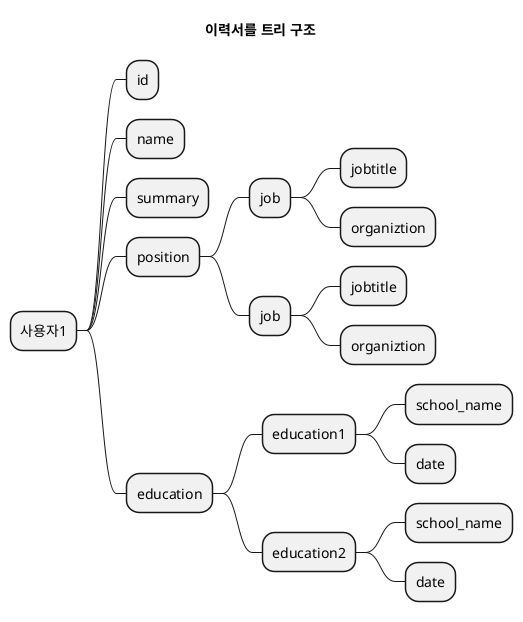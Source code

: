 @startmindmap
title 이력서를 트리 구조
* 사용자1
** id
** name
** summary
** position
*** job
**** jobtitle
**** organiztion
*** job
**** jobtitle
**** organiztion
** education
*** education1
**** school_name
**** date
*** education2
**** school_name
**** date
@endmindmap